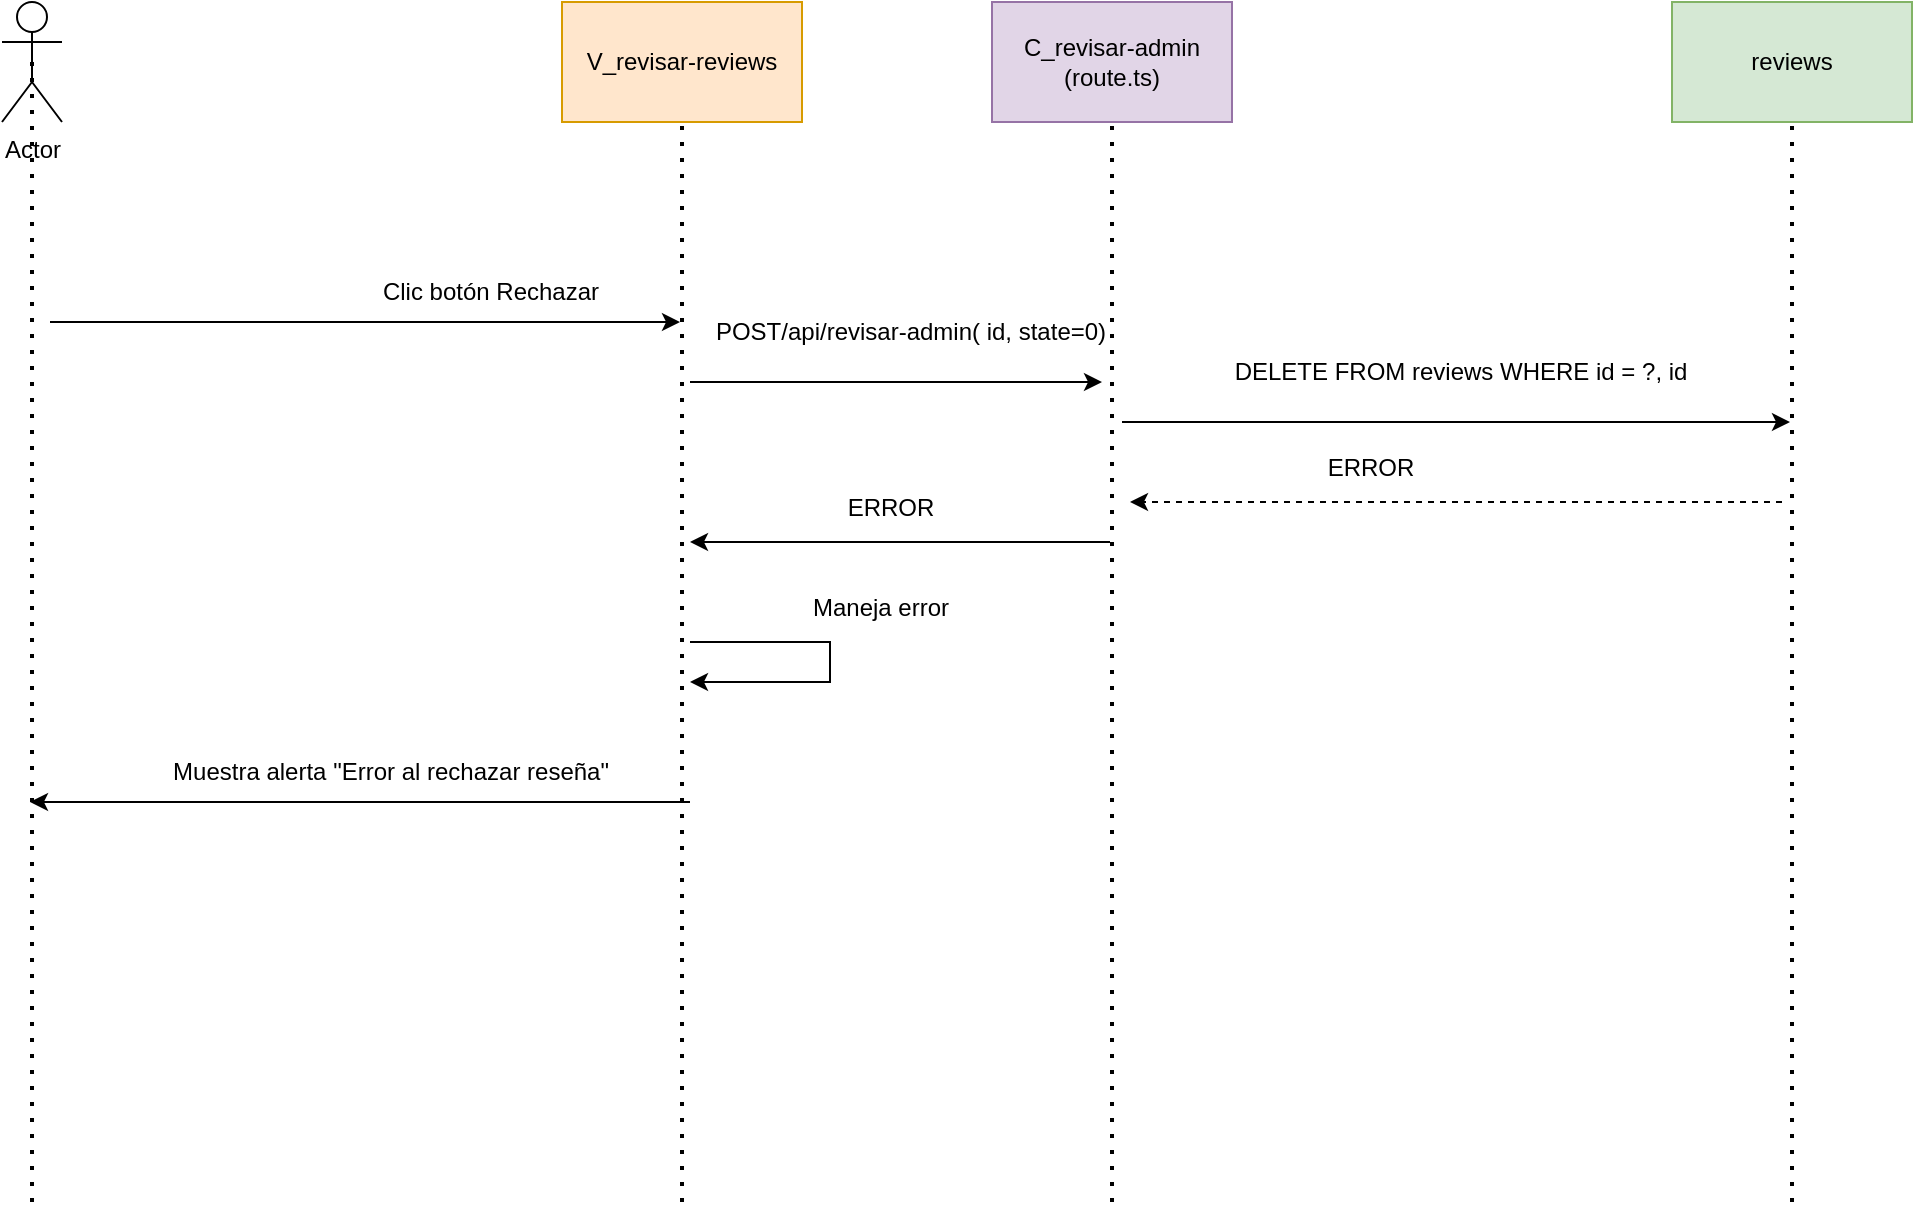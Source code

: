 <mxfile version="28.2.5">
  <diagram name="Page-1" id="4hdHNgOPwrDgJoQW6m3U">
    <mxGraphModel grid="1" page="1" gridSize="10" guides="1" tooltips="1" connect="1" arrows="1" fold="1" pageScale="1" pageWidth="827" pageHeight="1169" math="0" shadow="0">
      <root>
        <mxCell id="0" />
        <mxCell id="1" parent="0" />
        <mxCell id="Sz_EuYGUkUfomINsorZj-3" value="&lt;div&gt;C_revisar-admin&lt;/div&gt;&lt;div&gt;(route.ts)&lt;/div&gt;" style="rounded=0;whiteSpace=wrap;html=1;fillColor=#e1d5e7;strokeColor=#9673a6;" vertex="1" parent="1">
          <mxGeometry x="-245" y="80" width="120" height="60" as="geometry" />
        </mxCell>
        <mxCell id="Sz_EuYGUkUfomINsorZj-4" value="reviews" style="rounded=0;whiteSpace=wrap;html=1;fillColor=#d5e8d4;strokeColor=#82b366;" vertex="1" parent="1">
          <mxGeometry x="95" y="80" width="120" height="60" as="geometry" />
        </mxCell>
        <mxCell id="Sz_EuYGUkUfomINsorZj-5" value="Actor" style="shape=umlActor;verticalLabelPosition=bottom;verticalAlign=top;html=1;outlineConnect=0;" vertex="1" parent="1">
          <mxGeometry x="-740" y="80" width="30" height="60" as="geometry" />
        </mxCell>
        <mxCell id="Sz_EuYGUkUfomINsorZj-7" value="" style="endArrow=none;dashed=1;html=1;dashPattern=1 3;strokeWidth=2;rounded=0;entryX=0.5;entryY=0.5;entryDx=0;entryDy=0;entryPerimeter=0;" edge="1" parent="1" target="Sz_EuYGUkUfomINsorZj-5">
          <mxGeometry width="50" height="50" relative="1" as="geometry">
            <mxPoint x="-725" y="680" as="sourcePoint" />
            <mxPoint x="-703" y="210" as="targetPoint" />
          </mxGeometry>
        </mxCell>
        <mxCell id="Sz_EuYGUkUfomINsorZj-8" value="" style="endArrow=none;dashed=1;html=1;dashPattern=1 3;strokeWidth=2;rounded=0;entryX=0.5;entryY=1;entryDx=0;entryDy=0;" edge="1" parent="1" target="Sz_EuYGUkUfomINsorZj-3">
          <mxGeometry width="50" height="50" relative="1" as="geometry">
            <mxPoint x="-185" y="680" as="sourcePoint" />
            <mxPoint x="55" y="410" as="targetPoint" />
          </mxGeometry>
        </mxCell>
        <mxCell id="Sz_EuYGUkUfomINsorZj-9" value="" style="endArrow=none;dashed=1;html=1;dashPattern=1 3;strokeWidth=2;rounded=0;entryX=0.5;entryY=1;entryDx=0;entryDy=0;" edge="1" parent="1" target="Sz_EuYGUkUfomINsorZj-4">
          <mxGeometry width="50" height="50" relative="1" as="geometry">
            <mxPoint x="155" y="680" as="sourcePoint" />
            <mxPoint x="225" y="410" as="targetPoint" />
          </mxGeometry>
        </mxCell>
        <mxCell id="Sz_EuYGUkUfomINsorZj-15" value="V_revisar-reviews" style="rounded=0;whiteSpace=wrap;html=1;fillColor=#ffe6cc;strokeColor=#d79b00;" vertex="1" parent="1">
          <mxGeometry x="-460" y="80" width="120" height="60" as="geometry" />
        </mxCell>
        <mxCell id="Sz_EuYGUkUfomINsorZj-16" value="" style="endArrow=none;dashed=1;html=1;dashPattern=1 3;strokeWidth=2;rounded=0;entryX=0.5;entryY=1;entryDx=0;entryDy=0;" edge="1" parent="1" target="Sz_EuYGUkUfomINsorZj-15">
          <mxGeometry width="50" height="50" relative="1" as="geometry">
            <mxPoint x="-400" y="680" as="sourcePoint" />
            <mxPoint x="-370" y="280" as="targetPoint" />
          </mxGeometry>
        </mxCell>
        <mxCell id="Sz_EuYGUkUfomINsorZj-43" value="" style="endArrow=classic;html=1;rounded=0;" edge="1" parent="1">
          <mxGeometry width="50" height="50" relative="1" as="geometry">
            <mxPoint x="-716" y="240" as="sourcePoint" />
            <mxPoint x="-401" y="240" as="targetPoint" />
          </mxGeometry>
        </mxCell>
        <mxCell id="Sz_EuYGUkUfomINsorZj-44" value="Clic botón Rechazar" style="text;html=1;align=center;verticalAlign=middle;resizable=0;points=[];autosize=1;strokeColor=none;fillColor=none;" vertex="1" parent="1">
          <mxGeometry x="-561" y="210" width="130" height="30" as="geometry" />
        </mxCell>
        <mxCell id="Sz_EuYGUkUfomINsorZj-45" value="" style="endArrow=classic;html=1;rounded=0;" edge="1" parent="1">
          <mxGeometry width="50" height="50" relative="1" as="geometry">
            <mxPoint x="-396" y="270" as="sourcePoint" />
            <mxPoint x="-190" y="270" as="targetPoint" />
          </mxGeometry>
        </mxCell>
        <mxCell id="Sz_EuYGUkUfomINsorZj-46" value="POST/api/revisar-admin( id, state=0)" style="text;html=1;align=center;verticalAlign=middle;resizable=0;points=[];autosize=1;strokeColor=none;fillColor=none;" vertex="1" parent="1">
          <mxGeometry x="-396" y="230" width="220" height="30" as="geometry" />
        </mxCell>
        <mxCell id="Sz_EuYGUkUfomINsorZj-47" value="" style="endArrow=classic;html=1;rounded=0;" edge="1" parent="1">
          <mxGeometry width="50" height="50" relative="1" as="geometry">
            <mxPoint x="-180" y="290" as="sourcePoint" />
            <mxPoint x="154" y="290" as="targetPoint" />
          </mxGeometry>
        </mxCell>
        <mxCell id="Sz_EuYGUkUfomINsorZj-48" value="DELETE FROM reviews WHERE id = ?, id" style="text;html=1;align=center;verticalAlign=middle;resizable=0;points=[];autosize=1;strokeColor=none;fillColor=none;" vertex="1" parent="1">
          <mxGeometry x="-136" y="250" width="250" height="30" as="geometry" />
        </mxCell>
        <mxCell id="Sz_EuYGUkUfomINsorZj-49" value="" style="endArrow=classic;html=1;rounded=0;dashed=1;" edge="1" parent="1">
          <mxGeometry width="50" height="50" relative="1" as="geometry">
            <mxPoint x="150" y="330" as="sourcePoint" />
            <mxPoint x="-176" y="330" as="targetPoint" />
          </mxGeometry>
        </mxCell>
        <mxCell id="Sz_EuYGUkUfomINsorZj-50" value="ERROR" style="text;html=1;align=center;verticalAlign=middle;resizable=0;points=[];autosize=1;strokeColor=none;fillColor=none;" vertex="1" parent="1">
          <mxGeometry x="-91" y="298" width="70" height="30" as="geometry" />
        </mxCell>
        <mxCell id="Sz_EuYGUkUfomINsorZj-51" value="" style="endArrow=classic;html=1;rounded=0;" edge="1" parent="1">
          <mxGeometry width="50" height="50" relative="1" as="geometry">
            <mxPoint x="-186" y="350" as="sourcePoint" />
            <mxPoint x="-396" y="350" as="targetPoint" />
          </mxGeometry>
        </mxCell>
        <mxCell id="Sz_EuYGUkUfomINsorZj-52" value="ERROR" style="text;html=1;align=center;verticalAlign=middle;resizable=0;points=[];autosize=1;strokeColor=none;fillColor=none;" vertex="1" parent="1">
          <mxGeometry x="-331" y="318" width="70" height="30" as="geometry" />
        </mxCell>
        <mxCell id="Sz_EuYGUkUfomINsorZj-53" value="" style="endArrow=classic;html=1;rounded=0;" edge="1" parent="1">
          <mxGeometry width="50" height="50" relative="1" as="geometry">
            <mxPoint x="-396" y="400" as="sourcePoint" />
            <mxPoint x="-396" y="420" as="targetPoint" />
            <Array as="points">
              <mxPoint x="-326" y="400" />
              <mxPoint x="-326" y="420" />
            </Array>
          </mxGeometry>
        </mxCell>
        <mxCell id="Sz_EuYGUkUfomINsorZj-54" value="Maneja error" style="text;html=1;align=center;verticalAlign=middle;resizable=0;points=[];autosize=1;strokeColor=none;fillColor=none;" vertex="1" parent="1">
          <mxGeometry x="-346" y="368" width="90" height="30" as="geometry" />
        </mxCell>
        <mxCell id="Sz_EuYGUkUfomINsorZj-57" value="" style="endArrow=classic;html=1;rounded=0;" edge="1" parent="1">
          <mxGeometry width="50" height="50" relative="1" as="geometry">
            <mxPoint x="-396" y="480" as="sourcePoint" />
            <mxPoint x="-726" y="480" as="targetPoint" />
          </mxGeometry>
        </mxCell>
        <mxCell id="Sz_EuYGUkUfomINsorZj-59" value="Muestra alerta &quot;Error al rechazar reseña&quot;" style="text;html=1;align=center;verticalAlign=middle;resizable=0;points=[];autosize=1;strokeColor=none;fillColor=none;" vertex="1" parent="1">
          <mxGeometry x="-666" y="450" width="240" height="30" as="geometry" />
        </mxCell>
      </root>
    </mxGraphModel>
  </diagram>
</mxfile>
